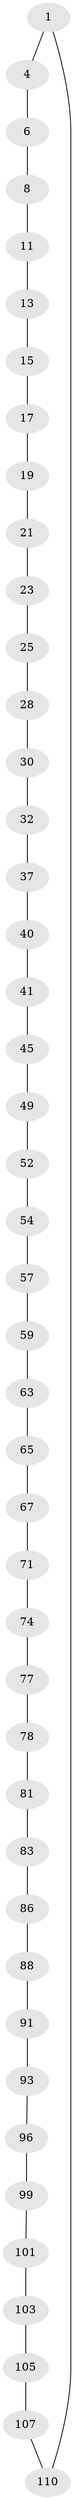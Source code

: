 // original degree distribution, {2: 1.0}
// Generated by graph-tools (version 1.1) at 2025/20/03/04/25 18:20:19]
// undirected, 44 vertices, 44 edges
graph export_dot {
graph [start="1"]
  node [color=gray90,style=filled];
  1 [super="+112+2"];
  4 [super="+5"];
  6 [super="+7"];
  8 [super="+9"];
  11 [super="+12"];
  13 [super="+14"];
  15 [super="+16"];
  17 [super="+18"];
  19 [super="+20"];
  21 [super="+22"];
  23 [super="+24"];
  25 [super="+26"];
  28 [super="+29"];
  30 [super="+31"];
  32 [super="+33"];
  37 [super="+38"];
  40;
  41 [super="+42"];
  45 [super="+46"];
  49 [super="+50"];
  52 [super="+53"];
  54 [super="+55"];
  57 [super="+58"];
  59 [super="+60"];
  63 [super="+64"];
  65 [super="+66"];
  67 [super="+68"];
  71 [super="+72"];
  74 [super="+75"];
  77;
  78 [super="+79"];
  81 [super="+82"];
  83 [super="+84"];
  86 [super="+87"];
  88 [super="+89"];
  91 [super="+92"];
  93 [super="+94"];
  96 [super="+97"];
  99 [super="+100"];
  101 [super="+102"];
  103 [super="+104"];
  105 [super="+106"];
  107 [super="+108"];
  110 [super="+111"];
  1 -- 4;
  1 -- 110;
  4 -- 6;
  6 -- 8;
  8 -- 11;
  11 -- 13;
  13 -- 15;
  15 -- 17;
  17 -- 19;
  19 -- 21;
  21 -- 23;
  23 -- 25;
  25 -- 28;
  28 -- 30;
  30 -- 32;
  32 -- 37;
  37 -- 40;
  40 -- 41;
  41 -- 45;
  45 -- 49;
  49 -- 52;
  52 -- 54;
  54 -- 57;
  57 -- 59;
  59 -- 63;
  63 -- 65;
  65 -- 67;
  67 -- 71;
  71 -- 74;
  74 -- 77;
  77 -- 78;
  78 -- 81;
  81 -- 83;
  83 -- 86;
  86 -- 88;
  88 -- 91;
  91 -- 93;
  93 -- 96;
  96 -- 99;
  99 -- 101;
  101 -- 103;
  103 -- 105;
  105 -- 107;
  107 -- 110;
}
